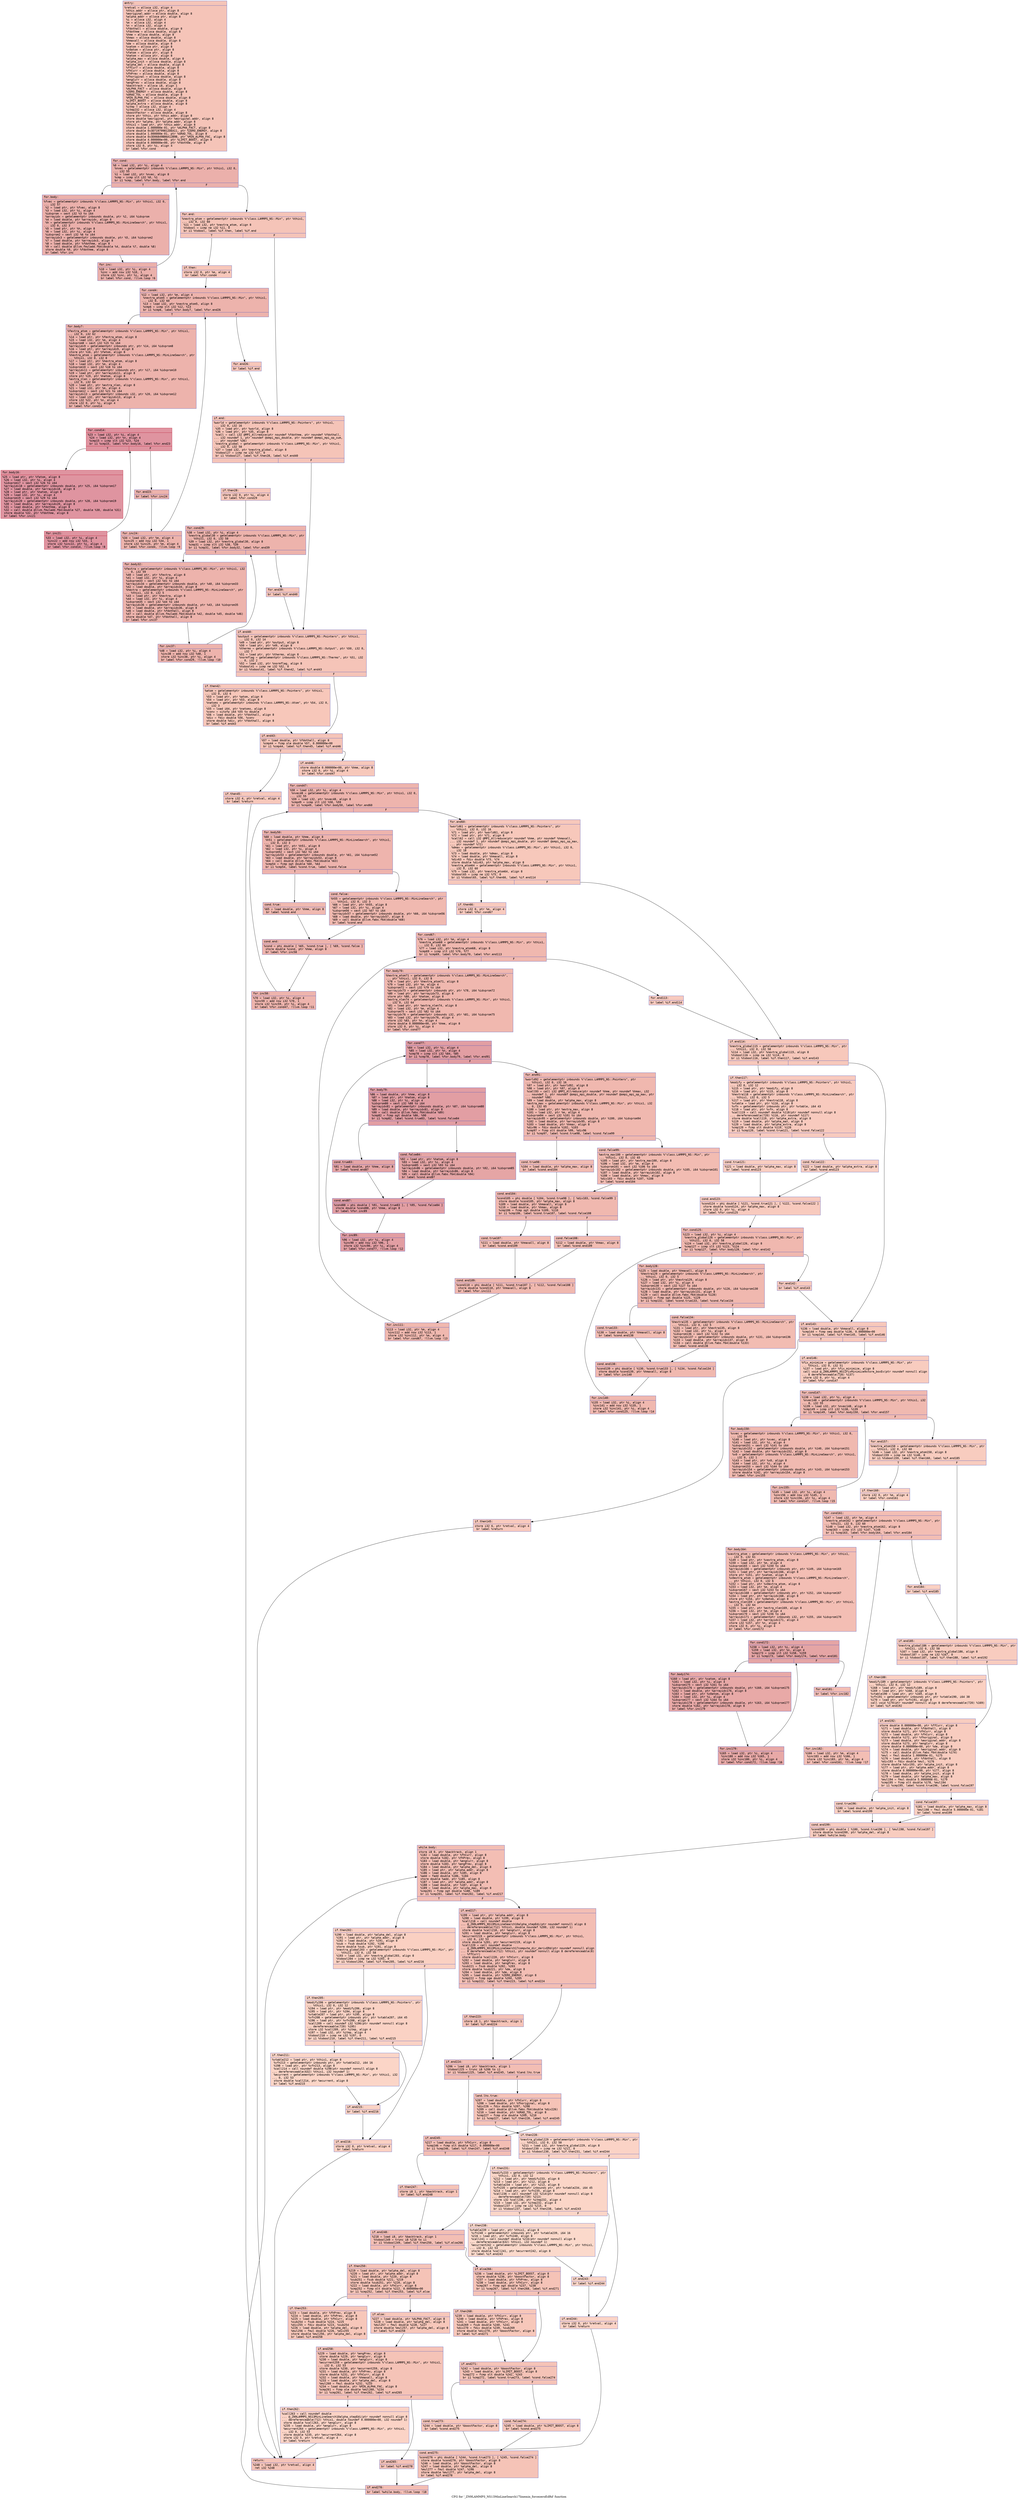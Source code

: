 digraph "CFG for '_ZN9LAMMPS_NS13MinLineSearch17linemin_forcezeroEdRd' function" {
	label="CFG for '_ZN9LAMMPS_NS13MinLineSearch17linemin_forcezeroEdRd' function";

	Node0x557fd5c01ef0 [shape=record,color="#3d50c3ff", style=filled, fillcolor="#e97a5f70" fontname="Courier",label="{entry:\l|  %retval = alloca i32, align 4\l  %this.addr = alloca ptr, align 8\l  %eoriginal.addr = alloca double, align 8\l  %alpha.addr = alloca ptr, align 8\l  %i = alloca i32, align 4\l  %m = alloca i32, align 4\l  %n = alloca i32, align 4\l  %fdothall = alloca double, align 8\l  %fdothme = alloca double, align 8\l  %hme = alloca double, align 8\l  %hmax = alloca double, align 8\l  %hmaxall = alloca double, align 8\l  %de = alloca double, align 8\l  %xatom = alloca ptr, align 8\l  %x0atom = alloca ptr, align 8\l  %fatom = alloca ptr, align 8\l  %hatom = alloca ptr, align 8\l  %alpha_max = alloca double, align 8\l  %alpha_init = alloca double, align 8\l  %alpha_del = alloca double, align 8\l  %ffCurr = alloca double, align 8\l  %fhCurr = alloca double, align 8\l  %fhPrev = alloca double, align 8\l  %fhoriginal = alloca double, align 8\l  %engCurr = alloca double, align 8\l  %engPrev = alloca double, align 8\l  %backtrack = alloca i8, align 1\l  %ALPHA_FACT = alloca double, align 8\l  %ZERO_ENERGY = alloca double, align 8\l  %GRAD_TOL = alloca double, align 8\l  %MIN_ALPHA_FAC = alloca double, align 8\l  %LIMIT_BOOST = alloca double, align 8\l  %alpha_extra = alloca double, align 8\l  %itmp = alloca i32, align 4\l  %itmp232 = alloca i32, align 4\l  %boostFactor = alloca double, align 8\l  store ptr %this, ptr %this.addr, align 8\l  store double %eoriginal, ptr %eoriginal.addr, align 8\l  store ptr %alpha, ptr %alpha.addr, align 8\l  %this1 = load ptr, ptr %this.addr, align 8\l  store double 1.000000e-01, ptr %ALPHA_FACT, align 8\l  store double 0x3D719799812DEA11, ptr %ZERO_ENERGY, align 8\l  store double 1.000000e-01, ptr %GRAD_TOL, align 8\l  store double 0x3D06849B86A12B9B, ptr %MIN_ALPHA_FAC, align 8\l  store double 4.000000e+00, ptr %LIMIT_BOOST, align 8\l  store double 0.000000e+00, ptr %fdothme, align 8\l  store i32 0, ptr %i, align 4\l  br label %for.cond\l}"];
	Node0x557fd5c01ef0 -> Node0x557fd5c179e0[tooltip="entry -> for.cond\nProbability 100.00%" ];
	Node0x557fd5c179e0 [shape=record,color="#3d50c3ff", style=filled, fillcolor="#d24b4070" fontname="Courier",label="{for.cond:\l|  %0 = load i32, ptr %i, align 4\l  %nvec = getelementptr inbounds %\"class.LAMMPS_NS::Min\", ptr %this1, i32 0,\l... i32 55\l  %1 = load i32, ptr %nvec, align 8\l  %cmp = icmp slt i32 %0, %1\l  br i1 %cmp, label %for.body, label %for.end\l|{<s0>T|<s1>F}}"];
	Node0x557fd5c179e0:s0 -> Node0x557fd5c17cf0[tooltip="for.cond -> for.body\nProbability 96.88%" ];
	Node0x557fd5c179e0:s1 -> Node0x557fd5c17d70[tooltip="for.cond -> for.end\nProbability 3.12%" ];
	Node0x557fd5c17cf0 [shape=record,color="#3d50c3ff", style=filled, fillcolor="#d24b4070" fontname="Courier",label="{for.body:\l|  %fvec = getelementptr inbounds %\"class.LAMMPS_NS::Min\", ptr %this1, i32 0,\l... i32 57\l  %2 = load ptr, ptr %fvec, align 8\l  %3 = load i32, ptr %i, align 4\l  %idxprom = sext i32 %3 to i64\l  %arrayidx = getelementptr inbounds double, ptr %2, i64 %idxprom\l  %4 = load double, ptr %arrayidx, align 8\l  %h = getelementptr inbounds %\"class.LAMMPS_NS::MinLineSearch\", ptr %this1,\l... i32 0, i32 3\l  %5 = load ptr, ptr %h, align 8\l  %6 = load i32, ptr %i, align 4\l  %idxprom2 = sext i32 %6 to i64\l  %arrayidx3 = getelementptr inbounds double, ptr %5, i64 %idxprom2\l  %7 = load double, ptr %arrayidx3, align 8\l  %8 = load double, ptr %fdothme, align 8\l  %9 = call double @llvm.fmuladd.f64(double %4, double %7, double %8)\l  store double %9, ptr %fdothme, align 8\l  br label %for.inc\l}"];
	Node0x557fd5c17cf0 -> Node0x557fd5c18e50[tooltip="for.body -> for.inc\nProbability 100.00%" ];
	Node0x557fd5c18e50 [shape=record,color="#3d50c3ff", style=filled, fillcolor="#d24b4070" fontname="Courier",label="{for.inc:\l|  %10 = load i32, ptr %i, align 4\l  %inc = add nsw i32 %10, 1\l  store i32 %inc, ptr %i, align 4\l  br label %for.cond, !llvm.loop !6\l}"];
	Node0x557fd5c18e50 -> Node0x557fd5c179e0[tooltip="for.inc -> for.cond\nProbability 100.00%" ];
	Node0x557fd5c17d70 [shape=record,color="#3d50c3ff", style=filled, fillcolor="#e97a5f70" fontname="Courier",label="{for.end:\l|  %nextra_atom = getelementptr inbounds %\"class.LAMMPS_NS::Min\", ptr %this1,\l... i32 0, i32 60\l  %11 = load i32, ptr %nextra_atom, align 8\l  %tobool = icmp ne i32 %11, 0\l  br i1 %tobool, label %if.then, label %if.end\l|{<s0>T|<s1>F}}"];
	Node0x557fd5c17d70:s0 -> Node0x557fd5c19470[tooltip="for.end -> if.then\nProbability 62.50%" ];
	Node0x557fd5c17d70:s1 -> Node0x557fd5c194e0[tooltip="for.end -> if.end\nProbability 37.50%" ];
	Node0x557fd5c19470 [shape=record,color="#3d50c3ff", style=filled, fillcolor="#ec7f6370" fontname="Courier",label="{if.then:\l|  store i32 0, ptr %m, align 4\l  br label %for.cond4\l}"];
	Node0x557fd5c19470 -> Node0x557fd5c196a0[tooltip="if.then -> for.cond4\nProbability 100.00%" ];
	Node0x557fd5c196a0 [shape=record,color="#3d50c3ff", style=filled, fillcolor="#d6524470" fontname="Courier",label="{for.cond4:\l|  %12 = load i32, ptr %m, align 4\l  %nextra_atom5 = getelementptr inbounds %\"class.LAMMPS_NS::Min\", ptr %this1,\l... i32 0, i32 60\l  %13 = load i32, ptr %nextra_atom5, align 8\l  %cmp6 = icmp slt i32 %12, %13\l  br i1 %cmp6, label %for.body7, label %for.end26\l|{<s0>T|<s1>F}}"];
	Node0x557fd5c196a0:s0 -> Node0x557fd5c19a00[tooltip="for.cond4 -> for.body7\nProbability 96.88%" ];
	Node0x557fd5c196a0:s1 -> Node0x557fd5c19a80[tooltip="for.cond4 -> for.end26\nProbability 3.12%" ];
	Node0x557fd5c19a00 [shape=record,color="#3d50c3ff", style=filled, fillcolor="#d6524470" fontname="Courier",label="{for.body7:\l|  %fextra_atom = getelementptr inbounds %\"class.LAMMPS_NS::Min\", ptr %this1,\l... i32 0, i32 62\l  %14 = load ptr, ptr %fextra_atom, align 8\l  %15 = load i32, ptr %m, align 4\l  %idxprom8 = sext i32 %15 to i64\l  %arrayidx9 = getelementptr inbounds ptr, ptr %14, i64 %idxprom8\l  %16 = load ptr, ptr %arrayidx9, align 8\l  store ptr %16, ptr %fatom, align 8\l  %hextra_atom = getelementptr inbounds %\"class.LAMMPS_NS::MinLineSearch\", ptr\l... %this1, i32 0, i32 8\l  %17 = load ptr, ptr %hextra_atom, align 8\l  %18 = load i32, ptr %m, align 4\l  %idxprom10 = sext i32 %18 to i64\l  %arrayidx11 = getelementptr inbounds ptr, ptr %17, i64 %idxprom10\l  %19 = load ptr, ptr %arrayidx11, align 8\l  store ptr %19, ptr %hatom, align 8\l  %extra_nlen = getelementptr inbounds %\"class.LAMMPS_NS::Min\", ptr %this1,\l... i32 0, i32 64\l  %20 = load ptr, ptr %extra_nlen, align 8\l  %21 = load i32, ptr %m, align 4\l  %idxprom12 = sext i32 %21 to i64\l  %arrayidx13 = getelementptr inbounds i32, ptr %20, i64 %idxprom12\l  %22 = load i32, ptr %arrayidx13, align 4\l  store i32 %22, ptr %n, align 4\l  store i32 0, ptr %i, align 4\l  br label %for.cond14\l}"];
	Node0x557fd5c19a00 -> Node0x557fd5c1a9d0[tooltip="for.body7 -> for.cond14\nProbability 100.00%" ];
	Node0x557fd5c1a9d0 [shape=record,color="#b70d28ff", style=filled, fillcolor="#b70d2870" fontname="Courier",label="{for.cond14:\l|  %23 = load i32, ptr %i, align 4\l  %24 = load i32, ptr %n, align 4\l  %cmp15 = icmp slt i32 %23, %24\l  br i1 %cmp15, label %for.body16, label %for.end23\l|{<s0>T|<s1>F}}"];
	Node0x557fd5c1a9d0:s0 -> Node0x557fd5c1ac70[tooltip="for.cond14 -> for.body16\nProbability 96.88%" ];
	Node0x557fd5c1a9d0:s1 -> Node0x557fd5c1acf0[tooltip="for.cond14 -> for.end23\nProbability 3.12%" ];
	Node0x557fd5c1ac70 [shape=record,color="#b70d28ff", style=filled, fillcolor="#b70d2870" fontname="Courier",label="{for.body16:\l|  %25 = load ptr, ptr %fatom, align 8\l  %26 = load i32, ptr %i, align 4\l  %idxprom17 = sext i32 %26 to i64\l  %arrayidx18 = getelementptr inbounds double, ptr %25, i64 %idxprom17\l  %27 = load double, ptr %arrayidx18, align 8\l  %28 = load ptr, ptr %hatom, align 8\l  %29 = load i32, ptr %i, align 4\l  %idxprom19 = sext i32 %29 to i64\l  %arrayidx20 = getelementptr inbounds double, ptr %28, i64 %idxprom19\l  %30 = load double, ptr %arrayidx20, align 8\l  %31 = load double, ptr %fdothme, align 8\l  %32 = call double @llvm.fmuladd.f64(double %27, double %30, double %31)\l  store double %32, ptr %fdothme, align 8\l  br label %for.inc21\l}"];
	Node0x557fd5c1ac70 -> Node0x557fd5c1b6f0[tooltip="for.body16 -> for.inc21\nProbability 100.00%" ];
	Node0x557fd5c1b6f0 [shape=record,color="#b70d28ff", style=filled, fillcolor="#b70d2870" fontname="Courier",label="{for.inc21:\l|  %33 = load i32, ptr %i, align 4\l  %inc22 = add nsw i32 %33, 1\l  store i32 %inc22, ptr %i, align 4\l  br label %for.cond14, !llvm.loop !8\l}"];
	Node0x557fd5c1b6f0 -> Node0x557fd5c1a9d0[tooltip="for.inc21 -> for.cond14\nProbability 100.00%" ];
	Node0x557fd5c1acf0 [shape=record,color="#3d50c3ff", style=filled, fillcolor="#d6524470" fontname="Courier",label="{for.end23:\l|  br label %for.inc24\l}"];
	Node0x557fd5c1acf0 -> Node0x557fd5c1bb20[tooltip="for.end23 -> for.inc24\nProbability 100.00%" ];
	Node0x557fd5c1bb20 [shape=record,color="#3d50c3ff", style=filled, fillcolor="#d6524470" fontname="Courier",label="{for.inc24:\l|  %34 = load i32, ptr %m, align 4\l  %inc25 = add nsw i32 %34, 1\l  store i32 %inc25, ptr %m, align 4\l  br label %for.cond4, !llvm.loop !9\l}"];
	Node0x557fd5c1bb20 -> Node0x557fd5c196a0[tooltip="for.inc24 -> for.cond4\nProbability 100.00%" ];
	Node0x557fd5c19a80 [shape=record,color="#3d50c3ff", style=filled, fillcolor="#ec7f6370" fontname="Courier",label="{for.end26:\l|  br label %if.end\l}"];
	Node0x557fd5c19a80 -> Node0x557fd5c194e0[tooltip="for.end26 -> if.end\nProbability 100.00%" ];
	Node0x557fd5c194e0 [shape=record,color="#3d50c3ff", style=filled, fillcolor="#e97a5f70" fontname="Courier",label="{if.end:\l|  %world = getelementptr inbounds %\"class.LAMMPS_NS::Pointers\", ptr %this1,\l... i32 0, i32 16\l  %35 = load ptr, ptr %world, align 8\l  %36 = load ptr, ptr %35, align 8\l  %call = call i32 @MPI_Allreduce(ptr noundef %fdothme, ptr noundef %fdothall,\l... i32 noundef 1, ptr noundef @ompi_mpi_double, ptr noundef @ompi_mpi_op_sum,\l... ptr noundef %36)\l  %nextra_global = getelementptr inbounds %\"class.LAMMPS_NS::Min\", ptr %this1,\l... i32 0, i32 58\l  %37 = load i32, ptr %nextra_global, align 8\l  %tobool27 = icmp ne i32 %37, 0\l  br i1 %tobool27, label %if.then28, label %if.end40\l|{<s0>T|<s1>F}}"];
	Node0x557fd5c194e0:s0 -> Node0x557fd5c1c5a0[tooltip="if.end -> if.then28\nProbability 62.50%" ];
	Node0x557fd5c194e0:s1 -> Node0x557fd5c1c620[tooltip="if.end -> if.end40\nProbability 37.50%" ];
	Node0x557fd5c1c5a0 [shape=record,color="#3d50c3ff", style=filled, fillcolor="#ec7f6370" fontname="Courier",label="{if.then28:\l|  store i32 0, ptr %i, align 4\l  br label %for.cond29\l}"];
	Node0x557fd5c1c5a0 -> Node0x557fd5c1c7f0[tooltip="if.then28 -> for.cond29\nProbability 100.00%" ];
	Node0x557fd5c1c7f0 [shape=record,color="#3d50c3ff", style=filled, fillcolor="#d6524470" fontname="Courier",label="{for.cond29:\l|  %38 = load i32, ptr %i, align 4\l  %nextra_global30 = getelementptr inbounds %\"class.LAMMPS_NS::Min\", ptr\l... %this1, i32 0, i32 58\l  %39 = load i32, ptr %nextra_global30, align 8\l  %cmp31 = icmp slt i32 %38, %39\l  br i1 %cmp31, label %for.body32, label %for.end39\l|{<s0>T|<s1>F}}"];
	Node0x557fd5c1c7f0:s0 -> Node0x557fd5c1cb90[tooltip="for.cond29 -> for.body32\nProbability 96.88%" ];
	Node0x557fd5c1c7f0:s1 -> Node0x557fd5c1cbe0[tooltip="for.cond29 -> for.end39\nProbability 3.12%" ];
	Node0x557fd5c1cb90 [shape=record,color="#3d50c3ff", style=filled, fillcolor="#d6524470" fontname="Courier",label="{for.body32:\l|  %fextra = getelementptr inbounds %\"class.LAMMPS_NS::Min\", ptr %this1, i32\l... 0, i32 59\l  %40 = load ptr, ptr %fextra, align 8\l  %41 = load i32, ptr %i, align 4\l  %idxprom33 = sext i32 %41 to i64\l  %arrayidx34 = getelementptr inbounds double, ptr %40, i64 %idxprom33\l  %42 = load double, ptr %arrayidx34, align 8\l  %hextra = getelementptr inbounds %\"class.LAMMPS_NS::MinLineSearch\", ptr\l... %this1, i32 0, i32 5\l  %43 = load ptr, ptr %hextra, align 8\l  %44 = load i32, ptr %i, align 4\l  %idxprom35 = sext i32 %44 to i64\l  %arrayidx36 = getelementptr inbounds double, ptr %43, i64 %idxprom35\l  %45 = load double, ptr %arrayidx36, align 8\l  %46 = load double, ptr %fdothall, align 8\l  %47 = call double @llvm.fmuladd.f64(double %42, double %45, double %46)\l  store double %47, ptr %fdothall, align 8\l  br label %for.inc37\l}"];
	Node0x557fd5c1cb90 -> Node0x557fd5c1e5c0[tooltip="for.body32 -> for.inc37\nProbability 100.00%" ];
	Node0x557fd5c1e5c0 [shape=record,color="#3d50c3ff", style=filled, fillcolor="#d6524470" fontname="Courier",label="{for.inc37:\l|  %48 = load i32, ptr %i, align 4\l  %inc38 = add nsw i32 %48, 1\l  store i32 %inc38, ptr %i, align 4\l  br label %for.cond29, !llvm.loop !10\l}"];
	Node0x557fd5c1e5c0 -> Node0x557fd5c1c7f0[tooltip="for.inc37 -> for.cond29\nProbability 100.00%" ];
	Node0x557fd5c1cbe0 [shape=record,color="#3d50c3ff", style=filled, fillcolor="#ec7f6370" fontname="Courier",label="{for.end39:\l|  br label %if.end40\l}"];
	Node0x557fd5c1cbe0 -> Node0x557fd5c1c620[tooltip="for.end39 -> if.end40\nProbability 100.00%" ];
	Node0x557fd5c1c620 [shape=record,color="#3d50c3ff", style=filled, fillcolor="#e97a5f70" fontname="Courier",label="{if.end40:\l|  %output = getelementptr inbounds %\"class.LAMMPS_NS::Pointers\", ptr %this1,\l... i32 0, i32 14\l  %49 = load ptr, ptr %output, align 8\l  %50 = load ptr, ptr %49, align 8\l  %thermo = getelementptr inbounds %\"class.LAMMPS_NS::Output\", ptr %50, i32 0,\l... i32 7\l  %51 = load ptr, ptr %thermo, align 8\l  %normflag = getelementptr inbounds %\"class.LAMMPS_NS::Thermo\", ptr %51, i32\l... 0, i32 2\l  %52 = load i32, ptr %normflag, align 8\l  %tobool41 = icmp ne i32 %52, 0\l  br i1 %tobool41, label %if.then42, label %if.end43\l|{<s0>T|<s1>F}}"];
	Node0x557fd5c1c620:s0 -> Node0x557fd5c1ef70[tooltip="if.end40 -> if.then42\nProbability 62.50%" ];
	Node0x557fd5c1c620:s1 -> Node0x557fd5c1eff0[tooltip="if.end40 -> if.end43\nProbability 37.50%" ];
	Node0x557fd5c1ef70 [shape=record,color="#3d50c3ff", style=filled, fillcolor="#ec7f6370" fontname="Courier",label="{if.then42:\l|  %atom = getelementptr inbounds %\"class.LAMMPS_NS::Pointers\", ptr %this1,\l... i32 0, i32 6\l  %53 = load ptr, ptr %atom, align 8\l  %54 = load ptr, ptr %53, align 8\l  %natoms = getelementptr inbounds %\"class.LAMMPS_NS::Atom\", ptr %54, i32 0,\l... i32 3\l  %55 = load i64, ptr %natoms, align 8\l  %conv = sitofp i64 %55 to double\l  %56 = load double, ptr %fdothall, align 8\l  %div = fdiv double %56, %conv\l  store double %div, ptr %fdothall, align 8\l  br label %if.end43\l}"];
	Node0x557fd5c1ef70 -> Node0x557fd5c1eff0[tooltip="if.then42 -> if.end43\nProbability 100.00%" ];
	Node0x557fd5c1eff0 [shape=record,color="#3d50c3ff", style=filled, fillcolor="#e97a5f70" fontname="Courier",label="{if.end43:\l|  %57 = load double, ptr %fdothall, align 8\l  %cmp44 = fcmp ole double %57, 0.000000e+00\l  br i1 %cmp44, label %if.then45, label %if.end46\l|{<s0>T|<s1>F}}"];
	Node0x557fd5c1eff0:s0 -> Node0x557fd5c1f860[tooltip="if.end43 -> if.then45\nProbability 50.00%" ];
	Node0x557fd5c1eff0:s1 -> Node0x557fd5c1f8e0[tooltip="if.end43 -> if.end46\nProbability 50.00%" ];
	Node0x557fd5c1f860 [shape=record,color="#3d50c3ff", style=filled, fillcolor="#ed836670" fontname="Courier",label="{if.then45:\l|  store i32 4, ptr %retval, align 4\l  br label %return\l}"];
	Node0x557fd5c1f860 -> Node0x557fd5c1fab0[tooltip="if.then45 -> return\nProbability 100.00%" ];
	Node0x557fd5c1f8e0 [shape=record,color="#3d50c3ff", style=filled, fillcolor="#ed836670" fontname="Courier",label="{if.end46:\l|  store double 0.000000e+00, ptr %hme, align 8\l  store i32 0, ptr %i, align 4\l  br label %for.cond47\l}"];
	Node0x557fd5c1f8e0 -> Node0x557fd5c1fcd0[tooltip="if.end46 -> for.cond47\nProbability 100.00%" ];
	Node0x557fd5c1fcd0 [shape=record,color="#3d50c3ff", style=filled, fillcolor="#d8564670" fontname="Courier",label="{for.cond47:\l|  %58 = load i32, ptr %i, align 4\l  %nvec48 = getelementptr inbounds %\"class.LAMMPS_NS::Min\", ptr %this1, i32 0,\l... i32 55\l  %59 = load i32, ptr %nvec48, align 8\l  %cmp49 = icmp slt i32 %58, %59\l  br i1 %cmp49, label %for.body50, label %for.end60\l|{<s0>T|<s1>F}}"];
	Node0x557fd5c1fcd0:s0 -> Node0x557fd5c20050[tooltip="for.cond47 -> for.body50\nProbability 96.88%" ];
	Node0x557fd5c1fcd0:s1 -> Node0x557fd5c200d0[tooltip="for.cond47 -> for.end60\nProbability 3.12%" ];
	Node0x557fd5c20050 [shape=record,color="#3d50c3ff", style=filled, fillcolor="#d8564670" fontname="Courier",label="{for.body50:\l|  %60 = load double, ptr %hme, align 8\l  %h51 = getelementptr inbounds %\"class.LAMMPS_NS::MinLineSearch\", ptr %this1,\l... i32 0, i32 3\l  %61 = load ptr, ptr %h51, align 8\l  %62 = load i32, ptr %i, align 4\l  %idxprom52 = sext i32 %62 to i64\l  %arrayidx53 = getelementptr inbounds double, ptr %61, i64 %idxprom52\l  %63 = load double, ptr %arrayidx53, align 8\l  %64 = call double @llvm.fabs.f64(double %63)\l  %cmp54 = fcmp ogt double %60, %64\l  br i1 %cmp54, label %cond.true, label %cond.false\l|{<s0>T|<s1>F}}"];
	Node0x557fd5c20050:s0 -> Node0x557fd5c207f0[tooltip="for.body50 -> cond.true\nProbability 50.00%" ];
	Node0x557fd5c20050:s1 -> Node0x557fd5c20870[tooltip="for.body50 -> cond.false\nProbability 50.00%" ];
	Node0x557fd5c207f0 [shape=record,color="#3d50c3ff", style=filled, fillcolor="#de614d70" fontname="Courier",label="{cond.true:\l|  %65 = load double, ptr %hme, align 8\l  br label %cond.end\l}"];
	Node0x557fd5c207f0 -> Node0x557fd5c20a20[tooltip="cond.true -> cond.end\nProbability 100.00%" ];
	Node0x557fd5c20870 [shape=record,color="#3d50c3ff", style=filled, fillcolor="#de614d70" fontname="Courier",label="{cond.false:\l|  %h55 = getelementptr inbounds %\"class.LAMMPS_NS::MinLineSearch\", ptr\l... %this1, i32 0, i32 3\l  %66 = load ptr, ptr %h55, align 8\l  %67 = load i32, ptr %i, align 4\l  %idxprom56 = sext i32 %67 to i64\l  %arrayidx57 = getelementptr inbounds double, ptr %66, i64 %idxprom56\l  %68 = load double, ptr %arrayidx57, align 8\l  %69 = call double @llvm.fabs.f64(double %68)\l  br label %cond.end\l}"];
	Node0x557fd5c20870 -> Node0x557fd5c20a20[tooltip="cond.false -> cond.end\nProbability 100.00%" ];
	Node0x557fd5c20a20 [shape=record,color="#3d50c3ff", style=filled, fillcolor="#d8564670" fontname="Courier",label="{cond.end:\l|  %cond = phi double [ %65, %cond.true ], [ %69, %cond.false ]\l  store double %cond, ptr %hme, align 8\l  br label %for.inc58\l}"];
	Node0x557fd5c20a20 -> Node0x557fd5c21100[tooltip="cond.end -> for.inc58\nProbability 100.00%" ];
	Node0x557fd5c21100 [shape=record,color="#3d50c3ff", style=filled, fillcolor="#d8564670" fontname="Courier",label="{for.inc58:\l|  %70 = load i32, ptr %i, align 4\l  %inc59 = add nsw i32 %70, 1\l  store i32 %inc59, ptr %i, align 4\l  br label %for.cond47, !llvm.loop !11\l}"];
	Node0x557fd5c21100 -> Node0x557fd5c1fcd0[tooltip="for.inc58 -> for.cond47\nProbability 100.00%" ];
	Node0x557fd5c200d0 [shape=record,color="#3d50c3ff", style=filled, fillcolor="#ed836670" fontname="Courier",label="{for.end60:\l|  %world61 = getelementptr inbounds %\"class.LAMMPS_NS::Pointers\", ptr\l... %this1, i32 0, i32 16\l  %71 = load ptr, ptr %world61, align 8\l  %72 = load ptr, ptr %71, align 8\l  %call62 = call i32 @MPI_Allreduce(ptr noundef %hme, ptr noundef %hmaxall,\l... i32 noundef 1, ptr noundef @ompi_mpi_double, ptr noundef @ompi_mpi_op_max,\l... ptr noundef %72)\l  %dmax = getelementptr inbounds %\"class.LAMMPS_NS::Min\", ptr %this1, i32 0,\l... i32 18\l  %73 = load double, ptr %dmax, align 8\l  %74 = load double, ptr %hmaxall, align 8\l  %div63 = fdiv double %73, %74\l  store double %div63, ptr %alpha_max, align 8\l  %nextra_atom64 = getelementptr inbounds %\"class.LAMMPS_NS::Min\", ptr %this1,\l... i32 0, i32 60\l  %75 = load i32, ptr %nextra_atom64, align 8\l  %tobool65 = icmp ne i32 %75, 0\l  br i1 %tobool65, label %if.then66, label %if.end114\l|{<s0>T|<s1>F}}"];
	Node0x557fd5c200d0:s0 -> Node0x557fd5c21e70[tooltip="for.end60 -> if.then66\nProbability 62.50%" ];
	Node0x557fd5c200d0:s1 -> Node0x557fd5c21ef0[tooltip="for.end60 -> if.end114\nProbability 37.50%" ];
	Node0x557fd5c21e70 [shape=record,color="#3d50c3ff", style=filled, fillcolor="#ef886b70" fontname="Courier",label="{if.then66:\l|  store i32 0, ptr %m, align 4\l  br label %for.cond67\l}"];
	Node0x557fd5c21e70 -> Node0x557fd5c220c0[tooltip="if.then66 -> for.cond67\nProbability 100.00%" ];
	Node0x557fd5c220c0 [shape=record,color="#3d50c3ff", style=filled, fillcolor="#dc5d4a70" fontname="Courier",label="{for.cond67:\l|  %76 = load i32, ptr %m, align 4\l  %nextra_atom68 = getelementptr inbounds %\"class.LAMMPS_NS::Min\", ptr %this1,\l... i32 0, i32 60\l  %77 = load i32, ptr %nextra_atom68, align 8\l  %cmp69 = icmp slt i32 %76, %77\l  br i1 %cmp69, label %for.body70, label %for.end113\l|{<s0>T|<s1>F}}"];
	Node0x557fd5c220c0:s0 -> Node0x557fd5c22450[tooltip="for.cond67 -> for.body70\nProbability 96.88%" ];
	Node0x557fd5c220c0:s1 -> Node0x557fd5c224d0[tooltip="for.cond67 -> for.end113\nProbability 3.12%" ];
	Node0x557fd5c22450 [shape=record,color="#3d50c3ff", style=filled, fillcolor="#dc5d4a70" fontname="Courier",label="{for.body70:\l|  %hextra_atom71 = getelementptr inbounds %\"class.LAMMPS_NS::MinLineSearch\",\l... ptr %this1, i32 0, i32 8\l  %78 = load ptr, ptr %hextra_atom71, align 8\l  %79 = load i32, ptr %m, align 4\l  %idxprom72 = sext i32 %79 to i64\l  %arrayidx73 = getelementptr inbounds ptr, ptr %78, i64 %idxprom72\l  %80 = load ptr, ptr %arrayidx73, align 8\l  store ptr %80, ptr %hatom, align 8\l  %extra_nlen74 = getelementptr inbounds %\"class.LAMMPS_NS::Min\", ptr %this1,\l... i32 0, i32 64\l  %81 = load ptr, ptr %extra_nlen74, align 8\l  %82 = load i32, ptr %m, align 4\l  %idxprom75 = sext i32 %82 to i64\l  %arrayidx76 = getelementptr inbounds i32, ptr %81, i64 %idxprom75\l  %83 = load i32, ptr %arrayidx76, align 4\l  store i32 %83, ptr %n, align 4\l  store double 0.000000e+00, ptr %hme, align 8\l  store i32 0, ptr %i, align 4\l  br label %for.cond77\l}"];
	Node0x557fd5c22450 -> Node0x557fd5c23040[tooltip="for.body70 -> for.cond77\nProbability 100.00%" ];
	Node0x557fd5c23040 [shape=record,color="#3d50c3ff", style=filled, fillcolor="#be242e70" fontname="Courier",label="{for.cond77:\l|  %84 = load i32, ptr %i, align 4\l  %85 = load i32, ptr %n, align 4\l  %cmp78 = icmp slt i32 %84, %85\l  br i1 %cmp78, label %for.body79, label %for.end91\l|{<s0>T|<s1>F}}"];
	Node0x557fd5c23040:s0 -> Node0x557fd5c232e0[tooltip="for.cond77 -> for.body79\nProbability 96.88%" ];
	Node0x557fd5c23040:s1 -> Node0x557fd5c23360[tooltip="for.cond77 -> for.end91\nProbability 3.12%" ];
	Node0x557fd5c232e0 [shape=record,color="#3d50c3ff", style=filled, fillcolor="#be242e70" fontname="Courier",label="{for.body79:\l|  %86 = load double, ptr %hme, align 8\l  %87 = load ptr, ptr %hatom, align 8\l  %88 = load i32, ptr %i, align 4\l  %idxprom80 = sext i32 %88 to i64\l  %arrayidx81 = getelementptr inbounds double, ptr %87, i64 %idxprom80\l  %89 = load double, ptr %arrayidx81, align 8\l  %90 = call double @llvm.fabs.f64(double %89)\l  %cmp82 = fcmp ogt double %86, %90\l  br i1 %cmp82, label %cond.true83, label %cond.false84\l|{<s0>T|<s1>F}}"];
	Node0x557fd5c232e0:s0 -> Node0x557fd5c239a0[tooltip="for.body79 -> cond.true83\nProbability 50.00%" ];
	Node0x557fd5c232e0:s1 -> Node0x557fd5c23a20[tooltip="for.body79 -> cond.false84\nProbability 50.00%" ];
	Node0x557fd5c239a0 [shape=record,color="#3d50c3ff", style=filled, fillcolor="#c5333470" fontname="Courier",label="{cond.true83:\l|  %91 = load double, ptr %hme, align 8\l  br label %cond.end87\l}"];
	Node0x557fd5c239a0 -> Node0x557fd5c23c30[tooltip="cond.true83 -> cond.end87\nProbability 100.00%" ];
	Node0x557fd5c23a20 [shape=record,color="#3d50c3ff", style=filled, fillcolor="#c5333470" fontname="Courier",label="{cond.false84:\l|  %92 = load ptr, ptr %hatom, align 8\l  %93 = load i32, ptr %i, align 4\l  %idxprom85 = sext i32 %93 to i64\l  %arrayidx86 = getelementptr inbounds double, ptr %92, i64 %idxprom85\l  %94 = load double, ptr %arrayidx86, align 8\l  %95 = call double @llvm.fabs.f64(double %94)\l  br label %cond.end87\l}"];
	Node0x557fd5c23a20 -> Node0x557fd5c23c30[tooltip="cond.false84 -> cond.end87\nProbability 100.00%" ];
	Node0x557fd5c23c30 [shape=record,color="#3d50c3ff", style=filled, fillcolor="#be242e70" fontname="Courier",label="{cond.end87:\l|  %cond88 = phi double [ %91, %cond.true83 ], [ %95, %cond.false84 ]\l  store double %cond88, ptr %hme, align 8\l  br label %for.inc89\l}"];
	Node0x557fd5c23c30 -> Node0x557fd5c1de20[tooltip="cond.end87 -> for.inc89\nProbability 100.00%" ];
	Node0x557fd5c1de20 [shape=record,color="#3d50c3ff", style=filled, fillcolor="#be242e70" fontname="Courier",label="{for.inc89:\l|  %96 = load i32, ptr %i, align 4\l  %inc90 = add nsw i32 %96, 1\l  store i32 %inc90, ptr %i, align 4\l  br label %for.cond77, !llvm.loop !12\l}"];
	Node0x557fd5c1de20 -> Node0x557fd5c23040[tooltip="for.inc89 -> for.cond77\nProbability 100.00%" ];
	Node0x557fd5c23360 [shape=record,color="#3d50c3ff", style=filled, fillcolor="#dc5d4a70" fontname="Courier",label="{for.end91:\l|  %world92 = getelementptr inbounds %\"class.LAMMPS_NS::Pointers\", ptr\l... %this1, i32 0, i32 16\l  %97 = load ptr, ptr %world92, align 8\l  %98 = load ptr, ptr %97, align 8\l  %call93 = call i32 @MPI_Allreduce(ptr noundef %hme, ptr noundef %hmax, i32\l... noundef 1, ptr noundef @ompi_mpi_double, ptr noundef @ompi_mpi_op_max, ptr\l... noundef %98)\l  %99 = load double, ptr %alpha_max, align 8\l  %extra_max = getelementptr inbounds %\"class.LAMMPS_NS::Min\", ptr %this1, i32\l... 0, i32 65\l  %100 = load ptr, ptr %extra_max, align 8\l  %101 = load i32, ptr %m, align 4\l  %idxprom94 = sext i32 %101 to i64\l  %arrayidx95 = getelementptr inbounds double, ptr %100, i64 %idxprom94\l  %102 = load double, ptr %arrayidx95, align 8\l  %103 = load double, ptr %hmax, align 8\l  %div96 = fdiv double %102, %103\l  %cmp97 = fcmp olt double %99, %div96\l  br i1 %cmp97, label %cond.true98, label %cond.false99\l|{<s0>T|<s1>F}}"];
	Node0x557fd5c23360:s0 -> Node0x557fd5c25920[tooltip="for.end91 -> cond.true98\nProbability 50.00%" ];
	Node0x557fd5c23360:s1 -> Node0x557fd5c259a0[tooltip="for.end91 -> cond.false99\nProbability 50.00%" ];
	Node0x557fd5c25920 [shape=record,color="#3d50c3ff", style=filled, fillcolor="#e1675170" fontname="Courier",label="{cond.true98:\l|  %104 = load double, ptr %alpha_max, align 8\l  br label %cond.end104\l}"];
	Node0x557fd5c25920 -> Node0x557fd5c25b50[tooltip="cond.true98 -> cond.end104\nProbability 100.00%" ];
	Node0x557fd5c259a0 [shape=record,color="#3d50c3ff", style=filled, fillcolor="#e1675170" fontname="Courier",label="{cond.false99:\l|  %extra_max100 = getelementptr inbounds %\"class.LAMMPS_NS::Min\", ptr\l... %this1, i32 0, i32 65\l  %105 = load ptr, ptr %extra_max100, align 8\l  %106 = load i32, ptr %m, align 4\l  %idxprom101 = sext i32 %106 to i64\l  %arrayidx102 = getelementptr inbounds double, ptr %105, i64 %idxprom101\l  %107 = load double, ptr %arrayidx102, align 8\l  %108 = load double, ptr %hmax, align 8\l  %div103 = fdiv double %107, %108\l  br label %cond.end104\l}"];
	Node0x557fd5c259a0 -> Node0x557fd5c25b50[tooltip="cond.false99 -> cond.end104\nProbability 100.00%" ];
	Node0x557fd5c25b50 [shape=record,color="#3d50c3ff", style=filled, fillcolor="#dc5d4a70" fontname="Courier",label="{cond.end104:\l|  %cond105 = phi double [ %104, %cond.true98 ], [ %div103, %cond.false99 ]\l  store double %cond105, ptr %alpha_max, align 8\l  %109 = load double, ptr %hmaxall, align 8\l  %110 = load double, ptr %hmax, align 8\l  %cmp106 = fcmp ogt double %109, %110\l  br i1 %cmp106, label %cond.true107, label %cond.false108\l|{<s0>T|<s1>F}}"];
	Node0x557fd5c25b50:s0 -> Node0x557fd5c26430[tooltip="cond.end104 -> cond.true107\nProbability 50.00%" ];
	Node0x557fd5c25b50:s1 -> Node0x557fd5c26510[tooltip="cond.end104 -> cond.false108\nProbability 50.00%" ];
	Node0x557fd5c26430 [shape=record,color="#3d50c3ff", style=filled, fillcolor="#e1675170" fontname="Courier",label="{cond.true107:\l|  %111 = load double, ptr %hmaxall, align 8\l  br label %cond.end109\l}"];
	Node0x557fd5c26430 -> Node0x557fd5c26720[tooltip="cond.true107 -> cond.end109\nProbability 100.00%" ];
	Node0x557fd5c26510 [shape=record,color="#3d50c3ff", style=filled, fillcolor="#e1675170" fontname="Courier",label="{cond.false108:\l|  %112 = load double, ptr %hmax, align 8\l  br label %cond.end109\l}"];
	Node0x557fd5c26510 -> Node0x557fd5c26720[tooltip="cond.false108 -> cond.end109\nProbability 100.00%" ];
	Node0x557fd5c26720 [shape=record,color="#3d50c3ff", style=filled, fillcolor="#dc5d4a70" fontname="Courier",label="{cond.end109:\l|  %cond110 = phi double [ %111, %cond.true107 ], [ %112, %cond.false108 ]\l  store double %cond110, ptr %hmaxall, align 8\l  br label %for.inc111\l}"];
	Node0x557fd5c26720 -> Node0x557fd5c269c0[tooltip="cond.end109 -> for.inc111\nProbability 100.00%" ];
	Node0x557fd5c269c0 [shape=record,color="#3d50c3ff", style=filled, fillcolor="#dc5d4a70" fontname="Courier",label="{for.inc111:\l|  %113 = load i32, ptr %m, align 4\l  %inc112 = add nsw i32 %113, 1\l  store i32 %inc112, ptr %m, align 4\l  br label %for.cond67, !llvm.loop !13\l}"];
	Node0x557fd5c269c0 -> Node0x557fd5c220c0[tooltip="for.inc111 -> for.cond67\nProbability 100.00%" ];
	Node0x557fd5c224d0 [shape=record,color="#3d50c3ff", style=filled, fillcolor="#ef886b70" fontname="Courier",label="{for.end113:\l|  br label %if.end114\l}"];
	Node0x557fd5c224d0 -> Node0x557fd5c21ef0[tooltip="for.end113 -> if.end114\nProbability 100.00%" ];
	Node0x557fd5c21ef0 [shape=record,color="#3d50c3ff", style=filled, fillcolor="#ed836670" fontname="Courier",label="{if.end114:\l|  %nextra_global115 = getelementptr inbounds %\"class.LAMMPS_NS::Min\", ptr\l... %this1, i32 0, i32 58\l  %114 = load i32, ptr %nextra_global115, align 8\l  %tobool116 = icmp ne i32 %114, 0\l  br i1 %tobool116, label %if.then117, label %if.end143\l|{<s0>T|<s1>F}}"];
	Node0x557fd5c21ef0:s0 -> Node0x557fd5c1cf90[tooltip="if.end114 -> if.then117\nProbability 62.50%" ];
	Node0x557fd5c21ef0:s1 -> Node0x557fd5c1cfe0[tooltip="if.end114 -> if.end143\nProbability 37.50%" ];
	Node0x557fd5c1cf90 [shape=record,color="#3d50c3ff", style=filled, fillcolor="#ef886b70" fontname="Courier",label="{if.then117:\l|  %modify = getelementptr inbounds %\"class.LAMMPS_NS::Pointers\", ptr %this1,\l... i32 0, i32 12\l  %115 = load ptr, ptr %modify, align 8\l  %116 = load ptr, ptr %115, align 8\l  %hextra118 = getelementptr inbounds %\"class.LAMMPS_NS::MinLineSearch\", ptr\l... %this1, i32 0, i32 5\l  %117 = load ptr, ptr %hextra118, align 8\l  %vtable = load ptr, ptr %116, align 8\l  %vfn = getelementptr inbounds ptr, ptr %vtable, i64 43\l  %118 = load ptr, ptr %vfn, align 8\l  %call119 = call noundef double %118(ptr noundef nonnull align 8\l... dereferenceable(720) %116, ptr noundef %117)\l  store double %call119, ptr %alpha_extra, align 8\l  %119 = load double, ptr %alpha_max, align 8\l  %120 = load double, ptr %alpha_extra, align 8\l  %cmp120 = fcmp olt double %119, %120\l  br i1 %cmp120, label %cond.true121, label %cond.false122\l|{<s0>T|<s1>F}}"];
	Node0x557fd5c1cf90:s0 -> Node0x557fd5c1d990[tooltip="if.then117 -> cond.true121\nProbability 50.00%" ];
	Node0x557fd5c1cf90:s1 -> Node0x557fd5c1da10[tooltip="if.then117 -> cond.false122\nProbability 50.00%" ];
	Node0x557fd5c1d990 [shape=record,color="#3d50c3ff", style=filled, fillcolor="#f2907270" fontname="Courier",label="{cond.true121:\l|  %121 = load double, ptr %alpha_max, align 8\l  br label %cond.end123\l}"];
	Node0x557fd5c1d990 -> Node0x557fd5c1db40[tooltip="cond.true121 -> cond.end123\nProbability 100.00%" ];
	Node0x557fd5c1da10 [shape=record,color="#3d50c3ff", style=filled, fillcolor="#f2907270" fontname="Courier",label="{cond.false122:\l|  %122 = load double, ptr %alpha_extra, align 8\l  br label %cond.end123\l}"];
	Node0x557fd5c1da10 -> Node0x557fd5c1db40[tooltip="cond.false122 -> cond.end123\nProbability 100.00%" ];
	Node0x557fd5c1db40 [shape=record,color="#3d50c3ff", style=filled, fillcolor="#ef886b70" fontname="Courier",label="{cond.end123:\l|  %cond124 = phi double [ %121, %cond.true121 ], [ %122, %cond.false122 ]\l  store double %cond124, ptr %alpha_max, align 8\l  store i32 0, ptr %i, align 4\l  br label %for.cond125\l}"];
	Node0x557fd5c1db40 -> Node0x557fd5c28cd0[tooltip="cond.end123 -> for.cond125\nProbability 100.00%" ];
	Node0x557fd5c28cd0 [shape=record,color="#3d50c3ff", style=filled, fillcolor="#dc5d4a70" fontname="Courier",label="{for.cond125:\l|  %123 = load i32, ptr %i, align 4\l  %nextra_global126 = getelementptr inbounds %\"class.LAMMPS_NS::Min\", ptr\l... %this1, i32 0, i32 58\l  %124 = load i32, ptr %nextra_global126, align 8\l  %cmp127 = icmp slt i32 %123, %124\l  br i1 %cmp127, label %for.body128, label %for.end142\l|{<s0>T|<s1>F}}"];
	Node0x557fd5c28cd0:s0 -> Node0x557fd5c29150[tooltip="for.cond125 -> for.body128\nProbability 96.88%" ];
	Node0x557fd5c28cd0:s1 -> Node0x557fd5c291a0[tooltip="for.cond125 -> for.end142\nProbability 3.12%" ];
	Node0x557fd5c29150 [shape=record,color="#3d50c3ff", style=filled, fillcolor="#dc5d4a70" fontname="Courier",label="{for.body128:\l|  %125 = load double, ptr %hmaxall, align 8\l  %hextra129 = getelementptr inbounds %\"class.LAMMPS_NS::MinLineSearch\", ptr\l... %this1, i32 0, i32 5\l  %126 = load ptr, ptr %hextra129, align 8\l  %127 = load i32, ptr %i, align 4\l  %idxprom130 = sext i32 %127 to i64\l  %arrayidx131 = getelementptr inbounds double, ptr %126, i64 %idxprom130\l  %128 = load double, ptr %arrayidx131, align 8\l  %129 = call double @llvm.fabs.f64(double %128)\l  %cmp132 = fcmp ogt double %125, %129\l  br i1 %cmp132, label %cond.true133, label %cond.false134\l|{<s0>T|<s1>F}}"];
	Node0x557fd5c29150:s0 -> Node0x557fd5c298d0[tooltip="for.body128 -> cond.true133\nProbability 50.00%" ];
	Node0x557fd5c29150:s1 -> Node0x557fd5c29950[tooltip="for.body128 -> cond.false134\nProbability 50.00%" ];
	Node0x557fd5c298d0 [shape=record,color="#3d50c3ff", style=filled, fillcolor="#e1675170" fontname="Courier",label="{cond.true133:\l|  %130 = load double, ptr %hmaxall, align 8\l  br label %cond.end138\l}"];
	Node0x557fd5c298d0 -> Node0x557fd5c29b60[tooltip="cond.true133 -> cond.end138\nProbability 100.00%" ];
	Node0x557fd5c29950 [shape=record,color="#3d50c3ff", style=filled, fillcolor="#e1675170" fontname="Courier",label="{cond.false134:\l|  %hextra135 = getelementptr inbounds %\"class.LAMMPS_NS::MinLineSearch\", ptr\l... %this1, i32 0, i32 5\l  %131 = load ptr, ptr %hextra135, align 8\l  %132 = load i32, ptr %i, align 4\l  %idxprom136 = sext i32 %132 to i64\l  %arrayidx137 = getelementptr inbounds double, ptr %131, i64 %idxprom136\l  %133 = load double, ptr %arrayidx137, align 8\l  %134 = call double @llvm.fabs.f64(double %133)\l  br label %cond.end138\l}"];
	Node0x557fd5c29950 -> Node0x557fd5c29b60[tooltip="cond.false134 -> cond.end138\nProbability 100.00%" ];
	Node0x557fd5c29b60 [shape=record,color="#3d50c3ff", style=filled, fillcolor="#dc5d4a70" fontname="Courier",label="{cond.end138:\l|  %cond139 = phi double [ %130, %cond.true133 ], [ %134, %cond.false134 ]\l  store double %cond139, ptr %hmaxall, align 8\l  br label %for.inc140\l}"];
	Node0x557fd5c29b60 -> Node0x557fd5c2a250[tooltip="cond.end138 -> for.inc140\nProbability 100.00%" ];
	Node0x557fd5c2a250 [shape=record,color="#3d50c3ff", style=filled, fillcolor="#dc5d4a70" fontname="Courier",label="{for.inc140:\l|  %135 = load i32, ptr %i, align 4\l  %inc141 = add nsw i32 %135, 1\l  store i32 %inc141, ptr %i, align 4\l  br label %for.cond125, !llvm.loop !14\l}"];
	Node0x557fd5c2a250 -> Node0x557fd5c28cd0[tooltip="for.inc140 -> for.cond125\nProbability 100.00%" ];
	Node0x557fd5c291a0 [shape=record,color="#3d50c3ff", style=filled, fillcolor="#ef886b70" fontname="Courier",label="{for.end142:\l|  br label %if.end143\l}"];
	Node0x557fd5c291a0 -> Node0x557fd5c1cfe0[tooltip="for.end142 -> if.end143\nProbability 100.00%" ];
	Node0x557fd5c1cfe0 [shape=record,color="#3d50c3ff", style=filled, fillcolor="#ed836670" fontname="Courier",label="{if.end143:\l|  %136 = load double, ptr %hmaxall, align 8\l  %cmp144 = fcmp oeq double %136, 0.000000e+00\l  br i1 %cmp144, label %if.then145, label %if.end146\l|{<s0>T|<s1>F}}"];
	Node0x557fd5c1cfe0:s0 -> Node0x557fd5c2a8d0[tooltip="if.end143 -> if.then145\nProbability 62.50%" ];
	Node0x557fd5c1cfe0:s1 -> Node0x557fd5c2a950[tooltip="if.end143 -> if.end146\nProbability 37.50%" ];
	Node0x557fd5c2a8d0 [shape=record,color="#3d50c3ff", style=filled, fillcolor="#ef886b70" fontname="Courier",label="{if.then145:\l|  store i32 6, ptr %retval, align 4\l  br label %return\l}"];
	Node0x557fd5c2a8d0 -> Node0x557fd5c1fab0[tooltip="if.then145 -> return\nProbability 100.00%" ];
	Node0x557fd5c2a950 [shape=record,color="#3d50c3ff", style=filled, fillcolor="#f08b6e70" fontname="Courier",label="{if.end146:\l|  %fix_minimize = getelementptr inbounds %\"class.LAMMPS_NS::Min\", ptr\l... %this1, i32 0, i32 51\l  %137 = load ptr, ptr %fix_minimize, align 8\l  call void @_ZN9LAMMPS_NS11FixMinimize9store_boxEv(ptr noundef nonnull align\l... 8 dereferenceable(728) %137)\l  store i32 0, ptr %i, align 4\l  br label %for.cond147\l}"];
	Node0x557fd5c2a950 -> Node0x557fd5c2af10[tooltip="if.end146 -> for.cond147\nProbability 100.00%" ];
	Node0x557fd5c2af10 [shape=record,color="#3d50c3ff", style=filled, fillcolor="#de614d70" fontname="Courier",label="{for.cond147:\l|  %138 = load i32, ptr %i, align 4\l  %nvec148 = getelementptr inbounds %\"class.LAMMPS_NS::Min\", ptr %this1, i32\l... 0, i32 55\l  %139 = load i32, ptr %nvec148, align 8\l  %cmp149 = icmp slt i32 %138, %139\l  br i1 %cmp149, label %for.body150, label %for.end157\l|{<s0>T|<s1>F}}"];
	Node0x557fd5c2af10:s0 -> Node0x557fd5c2b240[tooltip="for.cond147 -> for.body150\nProbability 96.88%" ];
	Node0x557fd5c2af10:s1 -> Node0x557fd5c2b290[tooltip="for.cond147 -> for.end157\nProbability 3.12%" ];
	Node0x557fd5c2b240 [shape=record,color="#3d50c3ff", style=filled, fillcolor="#de614d70" fontname="Courier",label="{for.body150:\l|  %xvec = getelementptr inbounds %\"class.LAMMPS_NS::Min\", ptr %this1, i32 0,\l... i32 56\l  %140 = load ptr, ptr %xvec, align 8\l  %141 = load i32, ptr %i, align 4\l  %idxprom151 = sext i32 %141 to i64\l  %arrayidx152 = getelementptr inbounds double, ptr %140, i64 %idxprom151\l  %142 = load double, ptr %arrayidx152, align 8\l  %x0 = getelementptr inbounds %\"class.LAMMPS_NS::MinLineSearch\", ptr %this1,\l... i32 0, i32 1\l  %143 = load ptr, ptr %x0, align 8\l  %144 = load i32, ptr %i, align 4\l  %idxprom153 = sext i32 %144 to i64\l  %arrayidx154 = getelementptr inbounds double, ptr %143, i64 %idxprom153\l  store double %142, ptr %arrayidx154, align 8\l  br label %for.inc155\l}"];
	Node0x557fd5c2b240 -> Node0x557fd5c2bb80[tooltip="for.body150 -> for.inc155\nProbability 100.00%" ];
	Node0x557fd5c2bb80 [shape=record,color="#3d50c3ff", style=filled, fillcolor="#de614d70" fontname="Courier",label="{for.inc155:\l|  %145 = load i32, ptr %i, align 4\l  %inc156 = add nsw i32 %145, 1\l  store i32 %inc156, ptr %i, align 4\l  br label %for.cond147, !llvm.loop !15\l}"];
	Node0x557fd5c2bb80 -> Node0x557fd5c2af10[tooltip="for.inc155 -> for.cond147\nProbability 100.00%" ];
	Node0x557fd5c2b290 [shape=record,color="#3d50c3ff", style=filled, fillcolor="#f08b6e70" fontname="Courier",label="{for.end157:\l|  %nextra_atom158 = getelementptr inbounds %\"class.LAMMPS_NS::Min\", ptr\l... %this1, i32 0, i32 60\l  %146 = load i32, ptr %nextra_atom158, align 8\l  %tobool159 = icmp ne i32 %146, 0\l  br i1 %tobool159, label %if.then160, label %if.end185\l|{<s0>T|<s1>F}}"];
	Node0x557fd5c2b290:s0 -> Node0x557fd5c2c230[tooltip="for.end157 -> if.then160\nProbability 62.50%" ];
	Node0x557fd5c2b290:s1 -> Node0x557fd5c2c2b0[tooltip="for.end157 -> if.end185\nProbability 37.50%" ];
	Node0x557fd5c2c230 [shape=record,color="#3d50c3ff", style=filled, fillcolor="#f3947570" fontname="Courier",label="{if.then160:\l|  store i32 0, ptr %m, align 4\l  br label %for.cond161\l}"];
	Node0x557fd5c2c230 -> Node0x557fd5c2c480[tooltip="if.then160 -> for.cond161\nProbability 100.00%" ];
	Node0x557fd5c2c480 [shape=record,color="#3d50c3ff", style=filled, fillcolor="#e36c5570" fontname="Courier",label="{for.cond161:\l|  %147 = load i32, ptr %m, align 4\l  %nextra_atom162 = getelementptr inbounds %\"class.LAMMPS_NS::Min\", ptr\l... %this1, i32 0, i32 60\l  %148 = load i32, ptr %nextra_atom162, align 8\l  %cmp163 = icmp slt i32 %147, %148\l  br i1 %cmp163, label %for.body164, label %for.end184\l|{<s0>T|<s1>F}}"];
	Node0x557fd5c2c480:s0 -> Node0x557fd5c2c810[tooltip="for.cond161 -> for.body164\nProbability 96.88%" ];
	Node0x557fd5c2c480:s1 -> Node0x557fd5c2c890[tooltip="for.cond161 -> for.end184\nProbability 3.12%" ];
	Node0x557fd5c2c810 [shape=record,color="#3d50c3ff", style=filled, fillcolor="#e36c5570" fontname="Courier",label="{for.body164:\l|  %xextra_atom = getelementptr inbounds %\"class.LAMMPS_NS::Min\", ptr %this1,\l... i32 0, i32 61\l  %149 = load ptr, ptr %xextra_atom, align 8\l  %150 = load i32, ptr %m, align 4\l  %idxprom165 = sext i32 %150 to i64\l  %arrayidx166 = getelementptr inbounds ptr, ptr %149, i64 %idxprom165\l  %151 = load ptr, ptr %arrayidx166, align 8\l  store ptr %151, ptr %xatom, align 8\l  %x0extra_atom = getelementptr inbounds %\"class.LAMMPS_NS::MinLineSearch\",\l... ptr %this1, i32 0, i32 6\l  %152 = load ptr, ptr %x0extra_atom, align 8\l  %153 = load i32, ptr %m, align 4\l  %idxprom167 = sext i32 %153 to i64\l  %arrayidx168 = getelementptr inbounds ptr, ptr %152, i64 %idxprom167\l  %154 = load ptr, ptr %arrayidx168, align 8\l  store ptr %154, ptr %x0atom, align 8\l  %extra_nlen169 = getelementptr inbounds %\"class.LAMMPS_NS::Min\", ptr %this1,\l... i32 0, i32 64\l  %155 = load ptr, ptr %extra_nlen169, align 8\l  %156 = load i32, ptr %m, align 4\l  %idxprom170 = sext i32 %156 to i64\l  %arrayidx171 = getelementptr inbounds i32, ptr %155, i64 %idxprom170\l  %157 = load i32, ptr %arrayidx171, align 4\l  store i32 %157, ptr %n, align 4\l  store i32 0, ptr %i, align 4\l  br label %for.cond172\l}"];
	Node0x557fd5c2c810 -> Node0x557fd5c2d7e0[tooltip="for.body164 -> for.cond172\nProbability 100.00%" ];
	Node0x557fd5c2d7e0 [shape=record,color="#3d50c3ff", style=filled, fillcolor="#c5333470" fontname="Courier",label="{for.cond172:\l|  %158 = load i32, ptr %i, align 4\l  %159 = load i32, ptr %n, align 4\l  %cmp173 = icmp slt i32 %158, %159\l  br i1 %cmp173, label %for.body174, label %for.end181\l|{<s0>T|<s1>F}}"];
	Node0x557fd5c2d7e0:s0 -> Node0x557fd5c2da80[tooltip="for.cond172 -> for.body174\nProbability 96.88%" ];
	Node0x557fd5c2d7e0:s1 -> Node0x557fd5c2db00[tooltip="for.cond172 -> for.end181\nProbability 3.12%" ];
	Node0x557fd5c2da80 [shape=record,color="#3d50c3ff", style=filled, fillcolor="#ca3b3770" fontname="Courier",label="{for.body174:\l|  %160 = load ptr, ptr %xatom, align 8\l  %161 = load i32, ptr %i, align 4\l  %idxprom175 = sext i32 %161 to i64\l  %arrayidx176 = getelementptr inbounds double, ptr %160, i64 %idxprom175\l  %162 = load double, ptr %arrayidx176, align 8\l  %163 = load ptr, ptr %x0atom, align 8\l  %164 = load i32, ptr %i, align 4\l  %idxprom177 = sext i32 %164 to i64\l  %arrayidx178 = getelementptr inbounds double, ptr %163, i64 %idxprom177\l  store double %162, ptr %arrayidx178, align 8\l  br label %for.inc179\l}"];
	Node0x557fd5c2da80 -> Node0x557fd5c2e290[tooltip="for.body174 -> for.inc179\nProbability 100.00%" ];
	Node0x557fd5c2e290 [shape=record,color="#3d50c3ff", style=filled, fillcolor="#ca3b3770" fontname="Courier",label="{for.inc179:\l|  %165 = load i32, ptr %i, align 4\l  %inc180 = add nsw i32 %165, 1\l  store i32 %inc180, ptr %i, align 4\l  br label %for.cond172, !llvm.loop !16\l}"];
	Node0x557fd5c2e290 -> Node0x557fd5c2d7e0[tooltip="for.inc179 -> for.cond172\nProbability 100.00%" ];
	Node0x557fd5c2db00 [shape=record,color="#3d50c3ff", style=filled, fillcolor="#e36c5570" fontname="Courier",label="{for.end181:\l|  br label %for.inc182\l}"];
	Node0x557fd5c2db00 -> Node0x557fd5c2e710[tooltip="for.end181 -> for.inc182\nProbability 100.00%" ];
	Node0x557fd5c2e710 [shape=record,color="#3d50c3ff", style=filled, fillcolor="#e36c5570" fontname="Courier",label="{for.inc182:\l|  %166 = load i32, ptr %m, align 4\l  %inc183 = add nsw i32 %166, 1\l  store i32 %inc183, ptr %m, align 4\l  br label %for.cond161, !llvm.loop !17\l}"];
	Node0x557fd5c2e710 -> Node0x557fd5c2c480[tooltip="for.inc182 -> for.cond161\nProbability 100.00%" ];
	Node0x557fd5c2c890 [shape=record,color="#3d50c3ff", style=filled, fillcolor="#f3947570" fontname="Courier",label="{for.end184:\l|  br label %if.end185\l}"];
	Node0x557fd5c2c890 -> Node0x557fd5c2c2b0[tooltip="for.end184 -> if.end185\nProbability 100.00%" ];
	Node0x557fd5c2c2b0 [shape=record,color="#3d50c3ff", style=filled, fillcolor="#f08b6e70" fontname="Courier",label="{if.end185:\l|  %nextra_global186 = getelementptr inbounds %\"class.LAMMPS_NS::Min\", ptr\l... %this1, i32 0, i32 58\l  %167 = load i32, ptr %nextra_global186, align 8\l  %tobool187 = icmp ne i32 %167, 0\l  br i1 %tobool187, label %if.then188, label %if.end192\l|{<s0>T|<s1>F}}"];
	Node0x557fd5c2c2b0:s0 -> Node0x557fd5c2ee90[tooltip="if.end185 -> if.then188\nProbability 62.50%" ];
	Node0x557fd5c2c2b0:s1 -> Node0x557fd5c2eee0[tooltip="if.end185 -> if.end192\nProbability 37.50%" ];
	Node0x557fd5c2ee90 [shape=record,color="#3d50c3ff", style=filled, fillcolor="#f3947570" fontname="Courier",label="{if.then188:\l|  %modify189 = getelementptr inbounds %\"class.LAMMPS_NS::Pointers\", ptr\l... %this1, i32 0, i32 12\l  %168 = load ptr, ptr %modify189, align 8\l  %169 = load ptr, ptr %168, align 8\l  %vtable190 = load ptr, ptr %169, align 8\l  %vfn191 = getelementptr inbounds ptr, ptr %vtable190, i64 38\l  %170 = load ptr, ptr %vfn191, align 8\l  call void %170(ptr noundef nonnull align 8 dereferenceable(720) %169)\l  br label %if.end192\l}"];
	Node0x557fd5c2ee90 -> Node0x557fd5c2eee0[tooltip="if.then188 -> if.end192\nProbability 100.00%" ];
	Node0x557fd5c2eee0 [shape=record,color="#3d50c3ff", style=filled, fillcolor="#f08b6e70" fontname="Courier",label="{if.end192:\l|  store double 0.000000e+00, ptr %ffCurr, align 8\l  %171 = load double, ptr %fdothall, align 8\l  store double %171, ptr %fhCurr, align 8\l  %172 = load double, ptr %fhCurr, align 8\l  store double %172, ptr %fhoriginal, align 8\l  %173 = load double, ptr %eoriginal.addr, align 8\l  store double %173, ptr %engCurr, align 8\l  store double 0.000000e+00, ptr %de, align 8\l  %174 = load double, ptr %eoriginal.addr, align 8\l  %175 = call double @llvm.fabs.f64(double %174)\l  %mul = fmul double 1.000000e-01, %175\l  %176 = load double, ptr %fdothall, align 8\l  %div193 = fdiv double %mul, %176\l  store double %div193, ptr %alpha_init, align 8\l  %177 = load ptr, ptr %alpha.addr, align 8\l  store double 0.000000e+00, ptr %177, align 8\l  %178 = load double, ptr %alpha_init, align 8\l  %179 = load double, ptr %alpha_max, align 8\l  %mul194 = fmul double 5.000000e-01, %179\l  %cmp195 = fcmp olt double %178, %mul194\l  br i1 %cmp195, label %cond.true196, label %cond.false197\l|{<s0>T|<s1>F}}"];
	Node0x557fd5c2eee0:s0 -> Node0x557fd5c30130[tooltip="if.end192 -> cond.true196\nProbability 50.00%" ];
	Node0x557fd5c2eee0:s1 -> Node0x557fd5c301b0[tooltip="if.end192 -> cond.false197\nProbability 50.00%" ];
	Node0x557fd5c30130 [shape=record,color="#3d50c3ff", style=filled, fillcolor="#f3947570" fontname="Courier",label="{cond.true196:\l|  %180 = load double, ptr %alpha_init, align 8\l  br label %cond.end199\l}"];
	Node0x557fd5c30130 -> Node0x557fd5c30360[tooltip="cond.true196 -> cond.end199\nProbability 100.00%" ];
	Node0x557fd5c301b0 [shape=record,color="#3d50c3ff", style=filled, fillcolor="#f3947570" fontname="Courier",label="{cond.false197:\l|  %181 = load double, ptr %alpha_max, align 8\l  %mul198 = fmul double 5.000000e-01, %181\l  br label %cond.end199\l}"];
	Node0x557fd5c301b0 -> Node0x557fd5c30360[tooltip="cond.false197 -> cond.end199\nProbability 100.00%" ];
	Node0x557fd5c30360 [shape=record,color="#3d50c3ff", style=filled, fillcolor="#f08b6e70" fontname="Courier",label="{cond.end199:\l|  %cond200 = phi double [ %180, %cond.true196 ], [ %mul198, %cond.false197 ]\l  store double %cond200, ptr %alpha_del, align 8\l  br label %while.body\l}"];
	Node0x557fd5c30360 -> Node0x557fd5c306b0[tooltip="cond.end199 -> while.body\nProbability 100.00%" ];
	Node0x557fd5c306b0 [shape=record,color="#3d50c3ff", style=filled, fillcolor="#e36c5570" fontname="Courier",label="{while.body:\l|  store i8 0, ptr %backtrack, align 1\l  %182 = load double, ptr %fhCurr, align 8\l  store double %182, ptr %fhPrev, align 8\l  %183 = load double, ptr %engCurr, align 8\l  store double %183, ptr %engPrev, align 8\l  %184 = load double, ptr %alpha_del, align 8\l  %185 = load ptr, ptr %alpha.addr, align 8\l  %186 = load double, ptr %185, align 8\l  %add = fadd double %186, %184\l  store double %add, ptr %185, align 8\l  %187 = load ptr, ptr %alpha.addr, align 8\l  %188 = load double, ptr %187, align 8\l  %189 = load double, ptr %alpha_max, align 8\l  %cmp201 = fcmp ogt double %188, %189\l  br i1 %cmp201, label %if.then202, label %if.end217\l|{<s0>T|<s1>F}}"];
	Node0x557fd5c306b0:s0 -> Node0x557fd5c30fb0[tooltip="while.body -> if.then202\nProbability 3.12%" ];
	Node0x557fd5c306b0:s1 -> Node0x557fd5c31030[tooltip="while.body -> if.end217\nProbability 96.88%" ];
	Node0x557fd5c30fb0 [shape=record,color="#3d50c3ff", style=filled, fillcolor="#f3947570" fontname="Courier",label="{if.then202:\l|  %190 = load double, ptr %alpha_del, align 8\l  %191 = load ptr, ptr %alpha.addr, align 8\l  %192 = load double, ptr %191, align 8\l  %sub = fsub double %192, %190\l  store double %sub, ptr %191, align 8\l  %nextra_global203 = getelementptr inbounds %\"class.LAMMPS_NS::Min\", ptr\l... %this1, i32 0, i32 58\l  %193 = load i32, ptr %nextra_global203, align 8\l  %tobool204 = icmp ne i32 %193, 0\l  br i1 %tobool204, label %if.then205, label %if.end216\l|{<s0>T|<s1>F}}"];
	Node0x557fd5c30fb0:s0 -> Node0x557fd5c24580[tooltip="if.then202 -> if.then205\nProbability 62.50%" ];
	Node0x557fd5c30fb0:s1 -> Node0x557fd5c245d0[tooltip="if.then202 -> if.end216\nProbability 37.50%" ];
	Node0x557fd5c24580 [shape=record,color="#3d50c3ff", style=filled, fillcolor="#f4987a70" fontname="Courier",label="{if.then205:\l|  %modify206 = getelementptr inbounds %\"class.LAMMPS_NS::Pointers\", ptr\l... %this1, i32 0, i32 12\l  %194 = load ptr, ptr %modify206, align 8\l  %195 = load ptr, ptr %194, align 8\l  %vtable207 = load ptr, ptr %195, align 8\l  %vfn208 = getelementptr inbounds ptr, ptr %vtable207, i64 45\l  %196 = load ptr, ptr %vfn208, align 8\l  %call209 = call noundef i32 %196(ptr noundef nonnull align 8\l... dereferenceable(720) %195)\l  store i32 %call209, ptr %itmp, align 4\l  %197 = load i32, ptr %itmp, align 4\l  %tobool210 = icmp ne i32 %197, 0\l  br i1 %tobool210, label %if.then211, label %if.end215\l|{<s0>T|<s1>F}}"];
	Node0x557fd5c24580:s0 -> Node0x557fd5c24e00[tooltip="if.then205 -> if.then211\nProbability 62.50%" ];
	Node0x557fd5c24580:s1 -> Node0x557fd5c24e80[tooltip="if.then205 -> if.end215\nProbability 37.50%" ];
	Node0x557fd5c24e00 [shape=record,color="#3d50c3ff", style=filled, fillcolor="#f5a08170" fontname="Courier",label="{if.then211:\l|  %vtable212 = load ptr, ptr %this1, align 8\l  %vfn213 = getelementptr inbounds ptr, ptr %vtable212, i64 16\l  %198 = load ptr, ptr %vfn213, align 8\l  %call214 = call noundef double %198(ptr noundef nonnull align 8\l... dereferenceable(632) %this1, i32 noundef 1)\l  %ecurrent = getelementptr inbounds %\"class.LAMMPS_NS::Min\", ptr %this1, i32\l... 0, i32 53\l  store double %call214, ptr %ecurrent, align 8\l  br label %if.end215\l}"];
	Node0x557fd5c24e00 -> Node0x557fd5c24e80[tooltip="if.then211 -> if.end215\nProbability 100.00%" ];
	Node0x557fd5c24e80 [shape=record,color="#3d50c3ff", style=filled, fillcolor="#f4987a70" fontname="Courier",label="{if.end215:\l|  br label %if.end216\l}"];
	Node0x557fd5c24e80 -> Node0x557fd5c245d0[tooltip="if.end215 -> if.end216\nProbability 100.00%" ];
	Node0x557fd5c245d0 [shape=record,color="#3d50c3ff", style=filled, fillcolor="#f3947570" fontname="Courier",label="{if.end216:\l|  store i32 0, ptr %retval, align 4\l  br label %return\l}"];
	Node0x557fd5c245d0 -> Node0x557fd5c1fab0[tooltip="if.end216 -> return\nProbability 100.00%" ];
	Node0x557fd5c31030 [shape=record,color="#3d50c3ff", style=filled, fillcolor="#e36c5570" fontname="Courier",label="{if.end217:\l|  %199 = load ptr, ptr %alpha.addr, align 8\l  %200 = load double, ptr %199, align 8\l  %call218 = call noundef double\l... @_ZN9LAMMPS_NS13MinLineSearch10alpha_stepEdi(ptr noundef nonnull align 8\l... dereferenceable(712) %this1, double noundef %200, i32 noundef 1)\l  store double %call218, ptr %engCurr, align 8\l  %201 = load double, ptr %engCurr, align 8\l  %ecurrent219 = getelementptr inbounds %\"class.LAMMPS_NS::Min\", ptr %this1,\l... i32 0, i32 53\l  store double %201, ptr %ecurrent219, align 8\l  %call220 = call noundef double\l... @_ZN9LAMMPS_NS13MinLineSearch17compute_dir_derivERd(ptr noundef nonnull align\l... 8 dereferenceable(712) %this1, ptr noundef nonnull align 8 dereferenceable(8)\l... %ffCurr)\l  store double %call220, ptr %fhCurr, align 8\l  %202 = load double, ptr %engCurr, align 8\l  %203 = load double, ptr %engPrev, align 8\l  %sub221 = fsub double %202, %203\l  store double %sub221, ptr %de, align 8\l  %204 = load double, ptr %de, align 8\l  %205 = load double, ptr %ZERO_ENERGY, align 8\l  %cmp222 = fcmp oge double %204, %205\l  br i1 %cmp222, label %if.then223, label %if.end224\l|{<s0>T|<s1>F}}"];
	Node0x557fd5c31030:s0 -> Node0x557fd5c343c0[tooltip="if.end217 -> if.then223\nProbability 50.00%" ];
	Node0x557fd5c31030:s1 -> Node0x557fd5c34440[tooltip="if.end217 -> if.end224\nProbability 50.00%" ];
	Node0x557fd5c343c0 [shape=record,color="#3d50c3ff", style=filled, fillcolor="#e8765c70" fontname="Courier",label="{if.then223:\l|  store i8 1, ptr %backtrack, align 1\l  br label %if.end224\l}"];
	Node0x557fd5c343c0 -> Node0x557fd5c34440[tooltip="if.then223 -> if.end224\nProbability 100.00%" ];
	Node0x557fd5c34440 [shape=record,color="#3d50c3ff", style=filled, fillcolor="#e36c5570" fontname="Courier",label="{if.end224:\l|  %206 = load i8, ptr %backtrack, align 1\l  %tobool225 = trunc i8 %206 to i1\l  br i1 %tobool225, label %if.end245, label %land.lhs.true\l|{<s0>T|<s1>F}}"];
	Node0x557fd5c34440:s0 -> Node0x557fd5c347d0[tooltip="if.end224 -> if.end245\nProbability 50.00%" ];
	Node0x557fd5c34440:s1 -> Node0x557fd5c34850[tooltip="if.end224 -> land.lhs.true\nProbability 50.00%" ];
	Node0x557fd5c34850 [shape=record,color="#3d50c3ff", style=filled, fillcolor="#e8765c70" fontname="Courier",label="{land.lhs.true:\l|  %207 = load double, ptr %fhCurr, align 8\l  %208 = load double, ptr %fhoriginal, align 8\l  %div226 = fdiv double %207, %208\l  %209 = call double @llvm.fabs.f64(double %div226)\l  %210 = load double, ptr %GRAD_TOL, align 8\l  %cmp227 = fcmp ole double %209, %210\l  br i1 %cmp227, label %if.then228, label %if.end245\l|{<s0>T|<s1>F}}"];
	Node0x557fd5c34850:s0 -> Node0x557fd5c34d50[tooltip="land.lhs.true -> if.then228\nProbability 3.12%" ];
	Node0x557fd5c34850:s1 -> Node0x557fd5c347d0[tooltip="land.lhs.true -> if.end245\nProbability 96.88%" ];
	Node0x557fd5c34d50 [shape=record,color="#3d50c3ff", style=filled, fillcolor="#f59c7d70" fontname="Courier",label="{if.then228:\l|  %nextra_global229 = getelementptr inbounds %\"class.LAMMPS_NS::Min\", ptr\l... %this1, i32 0, i32 58\l  %211 = load i32, ptr %nextra_global229, align 8\l  %tobool230 = icmp ne i32 %211, 0\l  br i1 %tobool230, label %if.then231, label %if.end244\l|{<s0>T|<s1>F}}"];
	Node0x557fd5c34d50:s0 -> Node0x557fd5c35110[tooltip="if.then228 -> if.then231\nProbability 62.50%" ];
	Node0x557fd5c34d50:s1 -> Node0x557fd5c35160[tooltip="if.then228 -> if.end244\nProbability 37.50%" ];
	Node0x557fd5c35110 [shape=record,color="#3d50c3ff", style=filled, fillcolor="#f5a08170" fontname="Courier",label="{if.then231:\l|  %modify233 = getelementptr inbounds %\"class.LAMMPS_NS::Pointers\", ptr\l... %this1, i32 0, i32 12\l  %212 = load ptr, ptr %modify233, align 8\l  %213 = load ptr, ptr %212, align 8\l  %vtable234 = load ptr, ptr %213, align 8\l  %vfn235 = getelementptr inbounds ptr, ptr %vtable234, i64 45\l  %214 = load ptr, ptr %vfn235, align 8\l  %call236 = call noundef i32 %214(ptr noundef nonnull align 8\l... dereferenceable(720) %213)\l  store i32 %call236, ptr %itmp232, align 4\l  %215 = load i32, ptr %itmp232, align 4\l  %tobool237 = icmp ne i32 %215, 0\l  br i1 %tobool237, label %if.then238, label %if.end243\l|{<s0>T|<s1>F}}"];
	Node0x557fd5c35110:s0 -> Node0x557fd5c35930[tooltip="if.then231 -> if.then238\nProbability 62.50%" ];
	Node0x557fd5c35110:s1 -> Node0x557fd5c359b0[tooltip="if.then231 -> if.end243\nProbability 37.50%" ];
	Node0x557fd5c35930 [shape=record,color="#3d50c3ff", style=filled, fillcolor="#f7a88970" fontname="Courier",label="{if.then238:\l|  %vtable239 = load ptr, ptr %this1, align 8\l  %vfn240 = getelementptr inbounds ptr, ptr %vtable239, i64 16\l  %216 = load ptr, ptr %vfn240, align 8\l  %call241 = call noundef double %216(ptr noundef nonnull align 8\l... dereferenceable(632) %this1, i32 noundef 1)\l  %ecurrent242 = getelementptr inbounds %\"class.LAMMPS_NS::Min\", ptr %this1,\l... i32 0, i32 53\l  store double %call241, ptr %ecurrent242, align 8\l  br label %if.end243\l}"];
	Node0x557fd5c35930 -> Node0x557fd5c359b0[tooltip="if.then238 -> if.end243\nProbability 100.00%" ];
	Node0x557fd5c359b0 [shape=record,color="#3d50c3ff", style=filled, fillcolor="#f5a08170" fontname="Courier",label="{if.end243:\l|  br label %if.end244\l}"];
	Node0x557fd5c359b0 -> Node0x557fd5c35160[tooltip="if.end243 -> if.end244\nProbability 100.00%" ];
	Node0x557fd5c35160 [shape=record,color="#3d50c3ff", style=filled, fillcolor="#f59c7d70" fontname="Courier",label="{if.end244:\l|  store i32 0, ptr %retval, align 4\l  br label %return\l}"];
	Node0x557fd5c35160 -> Node0x557fd5c1fab0[tooltip="if.end244 -> return\nProbability 100.00%" ];
	Node0x557fd5c347d0 [shape=record,color="#3d50c3ff", style=filled, fillcolor="#e36c5570" fontname="Courier",label="{if.end245:\l|  %217 = load double, ptr %fhCurr, align 8\l  %cmp246 = fcmp olt double %217, 0.000000e+00\l  br i1 %cmp246, label %if.then247, label %if.end248\l|{<s0>T|<s1>F}}"];
	Node0x557fd5c347d0:s0 -> Node0x557fd5c36310[tooltip="if.end245 -> if.then247\nProbability 50.00%" ];
	Node0x557fd5c347d0:s1 -> Node0x557fd5c36390[tooltip="if.end245 -> if.end248\nProbability 50.00%" ];
	Node0x557fd5c36310 [shape=record,color="#3d50c3ff", style=filled, fillcolor="#e8765c70" fontname="Courier",label="{if.then247:\l|  store i8 1, ptr %backtrack, align 1\l  br label %if.end248\l}"];
	Node0x557fd5c36310 -> Node0x557fd5c36390[tooltip="if.then247 -> if.end248\nProbability 100.00%" ];
	Node0x557fd5c36390 [shape=record,color="#3d50c3ff", style=filled, fillcolor="#e36c5570" fontname="Courier",label="{if.end248:\l|  %218 = load i8, ptr %backtrack, align 1\l  %tobool249 = trunc i8 %218 to i1\l  br i1 %tobool249, label %if.then250, label %if.else266\l|{<s0>T|<s1>F}}"];
	Node0x557fd5c36390:s0 -> Node0x557fd5c366f0[tooltip="if.end248 -> if.then250\nProbability 50.00%" ];
	Node0x557fd5c36390:s1 -> Node0x557fd5c36770[tooltip="if.end248 -> if.else266\nProbability 50.00%" ];
	Node0x557fd5c366f0 [shape=record,color="#3d50c3ff", style=filled, fillcolor="#e8765c70" fontname="Courier",label="{if.then250:\l|  %219 = load double, ptr %alpha_del, align 8\l  %220 = load ptr, ptr %alpha.addr, align 8\l  %221 = load double, ptr %220, align 8\l  %sub251 = fsub double %221, %219\l  store double %sub251, ptr %220, align 8\l  %222 = load double, ptr %fhCurr, align 8\l  %cmp252 = fcmp olt double %222, 0.000000e+00\l  br i1 %cmp252, label %if.then253, label %if.else\l|{<s0>T|<s1>F}}"];
	Node0x557fd5c366f0:s0 -> Node0x557fd5c36ca0[tooltip="if.then250 -> if.then253\nProbability 50.00%" ];
	Node0x557fd5c366f0:s1 -> Node0x557fd5c36d20[tooltip="if.then250 -> if.else\nProbability 50.00%" ];
	Node0x557fd5c36ca0 [shape=record,color="#3d50c3ff", style=filled, fillcolor="#ec7f6370" fontname="Courier",label="{if.then253:\l|  %223 = load double, ptr %fhPrev, align 8\l  %224 = load double, ptr %fhPrev, align 8\l  %225 = load double, ptr %fhCurr, align 8\l  %sub254 = fsub double %224, %225\l  %div255 = fdiv double %223, %sub254\l  %226 = load double, ptr %alpha_del, align 8\l  %mul256 = fmul double %226, %div255\l  store double %mul256, ptr %alpha_del, align 8\l  br label %if.end258\l}"];
	Node0x557fd5c36ca0 -> Node0x557fd5c372f0[tooltip="if.then253 -> if.end258\nProbability 100.00%" ];
	Node0x557fd5c36d20 [shape=record,color="#3d50c3ff", style=filled, fillcolor="#ec7f6370" fontname="Courier",label="{if.else:\l|  %227 = load double, ptr %ALPHA_FACT, align 8\l  %228 = load double, ptr %alpha_del, align 8\l  %mul257 = fmul double %228, %227\l  store double %mul257, ptr %alpha_del, align 8\l  br label %if.end258\l}"];
	Node0x557fd5c36d20 -> Node0x557fd5c372f0[tooltip="if.else -> if.end258\nProbability 100.00%" ];
	Node0x557fd5c372f0 [shape=record,color="#3d50c3ff", style=filled, fillcolor="#e8765c70" fontname="Courier",label="{if.end258:\l|  %229 = load double, ptr %engPrev, align 8\l  store double %229, ptr %engCurr, align 8\l  %230 = load double, ptr %engCurr, align 8\l  %ecurrent259 = getelementptr inbounds %\"class.LAMMPS_NS::Min\", ptr %this1,\l... i32 0, i32 53\l  store double %230, ptr %ecurrent259, align 8\l  %231 = load double, ptr %fhPrev, align 8\l  store double %231, ptr %fhCurr, align 8\l  %232 = load double, ptr %hmaxall, align 8\l  %233 = load double, ptr %alpha_del, align 8\l  %mul260 = fmul double %232, %233\l  %234 = load double, ptr %MIN_ALPHA_FAC, align 8\l  %cmp261 = fcmp ole double %mul260, %234\l  br i1 %cmp261, label %if.then262, label %if.end265\l|{<s0>T|<s1>F}}"];
	Node0x557fd5c372f0:s0 -> Node0x557fd5c37dd0[tooltip="if.end258 -> if.then262\nProbability 3.12%" ];
	Node0x557fd5c372f0:s1 -> Node0x557fd5c37e50[tooltip="if.end258 -> if.end265\nProbability 96.88%" ];
	Node0x557fd5c37dd0 [shape=record,color="#3d50c3ff", style=filled, fillcolor="#f59c7d70" fontname="Courier",label="{if.then262:\l|  %call263 = call noundef double\l... @_ZN9LAMMPS_NS13MinLineSearch10alpha_stepEdi(ptr noundef nonnull align 8\l... dereferenceable(712) %this1, double noundef 0.000000e+00, i32 noundef 1)\l  store double %call263, ptr %engCurr, align 8\l  %235 = load double, ptr %engCurr, align 8\l  %ecurrent264 = getelementptr inbounds %\"class.LAMMPS_NS::Min\", ptr %this1,\l... i32 0, i32 53\l  store double %235, ptr %ecurrent264, align 8\l  store i32 5, ptr %retval, align 4\l  br label %return\l}"];
	Node0x557fd5c37dd0 -> Node0x557fd5c1fab0[tooltip="if.then262 -> return\nProbability 100.00%" ];
	Node0x557fd5c37e50 [shape=record,color="#3d50c3ff", style=filled, fillcolor="#e8765c70" fontname="Courier",label="{if.end265:\l|  br label %if.end278\l}"];
	Node0x557fd5c37e50 -> Node0x557fd5c384f0[tooltip="if.end265 -> if.end278\nProbability 100.00%" ];
	Node0x557fd5c36770 [shape=record,color="#3d50c3ff", style=filled, fillcolor="#e8765c70" fontname="Courier",label="{if.else266:\l|  %236 = load double, ptr %LIMIT_BOOST, align 8\l  store double %236, ptr %boostFactor, align 8\l  %237 = load double, ptr %fhPrev, align 8\l  %238 = load double, ptr %fhCurr, align 8\l  %cmp267 = fcmp ogt double %237, %238\l  br i1 %cmp267, label %if.then268, label %if.end271\l|{<s0>T|<s1>F}}"];
	Node0x557fd5c36770:s0 -> Node0x557fd5c38890[tooltip="if.else266 -> if.then268\nProbability 50.00%" ];
	Node0x557fd5c36770:s1 -> Node0x557fd5c38910[tooltip="if.else266 -> if.end271\nProbability 50.00%" ];
	Node0x557fd5c38890 [shape=record,color="#3d50c3ff", style=filled, fillcolor="#ec7f6370" fontname="Courier",label="{if.then268:\l|  %239 = load double, ptr %fhCurr, align 8\l  %240 = load double, ptr %fhPrev, align 8\l  %241 = load double, ptr %fhCurr, align 8\l  %sub269 = fsub double %240, %241\l  %div270 = fdiv double %239, %sub269\l  store double %div270, ptr %boostFactor, align 8\l  br label %if.end271\l}"];
	Node0x557fd5c38890 -> Node0x557fd5c38910[tooltip="if.then268 -> if.end271\nProbability 100.00%" ];
	Node0x557fd5c38910 [shape=record,color="#3d50c3ff", style=filled, fillcolor="#e8765c70" fontname="Courier",label="{if.end271:\l|  %242 = load double, ptr %boostFactor, align 8\l  %243 = load double, ptr %LIMIT_BOOST, align 8\l  %cmp272 = fcmp olt double %242, %243\l  br i1 %cmp272, label %cond.true273, label %cond.false274\l|{<s0>T|<s1>F}}"];
	Node0x557fd5c38910:s0 -> Node0x557fd5c38fe0[tooltip="if.end271 -> cond.true273\nProbability 50.00%" ];
	Node0x557fd5c38910:s1 -> Node0x557fd5c39060[tooltip="if.end271 -> cond.false274\nProbability 50.00%" ];
	Node0x557fd5c38fe0 [shape=record,color="#3d50c3ff", style=filled, fillcolor="#ec7f6370" fontname="Courier",label="{cond.true273:\l|  %244 = load double, ptr %boostFactor, align 8\l  br label %cond.end275\l}"];
	Node0x557fd5c38fe0 -> Node0x557fd5c39210[tooltip="cond.true273 -> cond.end275\nProbability 100.00%" ];
	Node0x557fd5c39060 [shape=record,color="#3d50c3ff", style=filled, fillcolor="#ec7f6370" fontname="Courier",label="{cond.false274:\l|  %245 = load double, ptr %LIMIT_BOOST, align 8\l  br label %cond.end275\l}"];
	Node0x557fd5c39060 -> Node0x557fd5c39210[tooltip="cond.false274 -> cond.end275\nProbability 100.00%" ];
	Node0x557fd5c39210 [shape=record,color="#3d50c3ff", style=filled, fillcolor="#e8765c70" fontname="Courier",label="{cond.end275:\l|  %cond276 = phi double [ %244, %cond.true273 ], [ %245, %cond.false274 ]\l  store double %cond276, ptr %boostFactor, align 8\l  %246 = load double, ptr %boostFactor, align 8\l  %247 = load double, ptr %alpha_del, align 8\l  %mul277 = fmul double %247, %246\l  store double %mul277, ptr %alpha_del, align 8\l  br label %if.end278\l}"];
	Node0x557fd5c39210 -> Node0x557fd5c384f0[tooltip="cond.end275 -> if.end278\nProbability 100.00%" ];
	Node0x557fd5c384f0 [shape=record,color="#3d50c3ff", style=filled, fillcolor="#e36c5570" fontname="Courier",label="{if.end278:\l|  br label %while.body, !llvm.loop !18\l}"];
	Node0x557fd5c384f0 -> Node0x557fd5c306b0[tooltip="if.end278 -> while.body\nProbability 100.00%" ];
	Node0x557fd5c1fab0 [shape=record,color="#3d50c3ff", style=filled, fillcolor="#e97a5f70" fontname="Courier",label="{return:\l|  %248 = load i32, ptr %retval, align 4\l  ret i32 %248\l}"];
}
